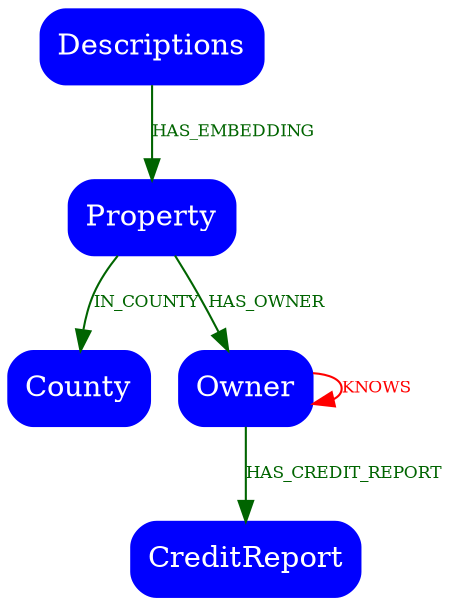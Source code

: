 digraph diag {
  node [shape=Mrecord, color=Blue, fillcolor=Blue, style=filled, fontcolor=white];
  edge [fontcolor=darkgreen, color=darkgreen,fontsize=8];
  nodesep=0.2;

  Property [label="Property"];
  County [label="County"];
  Owner [label="Owner"];
  CreditReport [label="CreditReport"];
  Description [label="Descriptions"];

  Property -> County [label=IN_COUNTY];
  Property -> Owner [label=HAS_OWNER];
  Owner -> CreditReport [label=HAS_CREDIT_REPORT];
  Owner -> Owner [label=KNOWS,color=red, fontcolor=red];
  Description -> Property [label=HAS_EMBEDDING];
}
